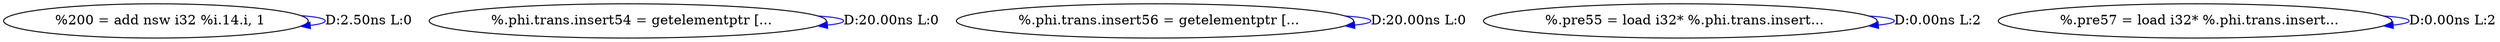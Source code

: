 digraph {
Node0x3e84b60[label="  %200 = add nsw i32 %i.14.i, 1"];
Node0x3e84b60 -> Node0x3e84b60[label="D:2.50ns L:0",color=blue];
Node0x3e84c40[label="  %.phi.trans.insert54 = getelementptr [..."];
Node0x3e84c40 -> Node0x3e84c40[label="D:20.00ns L:0",color=blue];
Node0x3e84d60[label="  %.phi.trans.insert56 = getelementptr [..."];
Node0x3e84d60 -> Node0x3e84d60[label="D:20.00ns L:0",color=blue];
Node0x3e84e40[label="  %.pre55 = load i32* %.phi.trans.insert..."];
Node0x3e84e40 -> Node0x3e84e40[label="D:0.00ns L:2",color=blue];
Node0x3e84f20[label="  %.pre57 = load i32* %.phi.trans.insert..."];
Node0x3e84f20 -> Node0x3e84f20[label="D:0.00ns L:2",color=blue];
}
